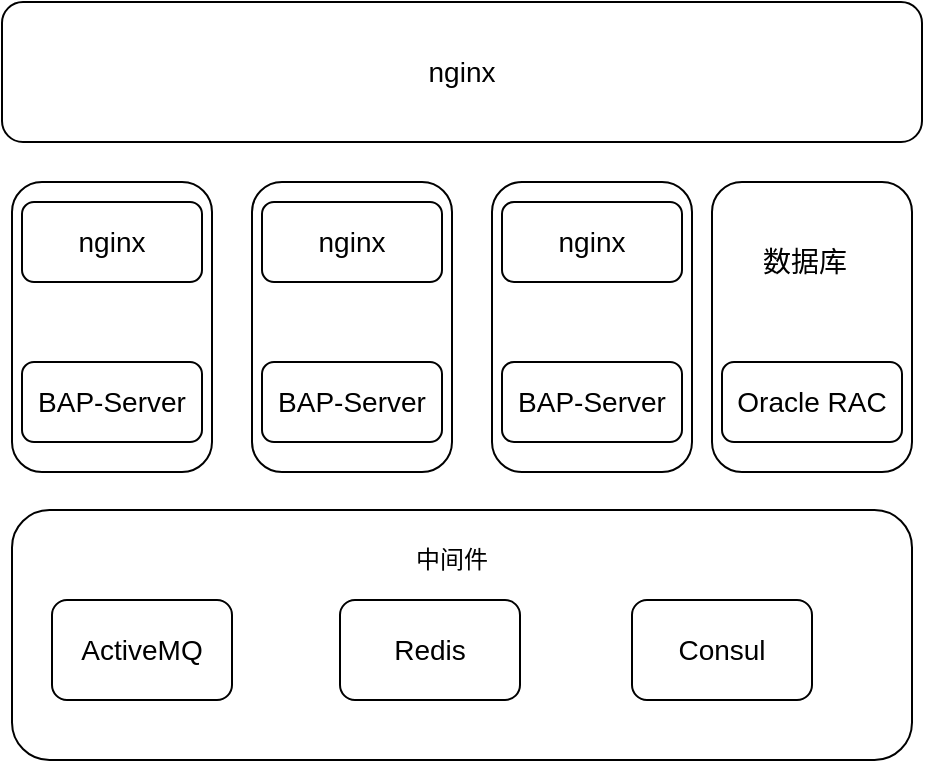 <mxfile version="14.6.13" type="device"><diagram id="lY6wv1XBuHQbEu2CPCii" name="第 1 页"><mxGraphModel dx="1024" dy="592" grid="1" gridSize="10" guides="1" tooltips="1" connect="1" arrows="1" fold="1" page="1" pageScale="1" pageWidth="827" pageHeight="1169" math="0" shadow="0"><root><mxCell id="0"/><mxCell id="1" parent="0"/><mxCell id="4dm2XEgqLWVGOIcNGbh3-12" value="" style="rounded=1;whiteSpace=wrap;html=1;fillColor=none;" vertex="1" parent="1"><mxGeometry x="195" y="190" width="100" height="145" as="geometry"/></mxCell><mxCell id="4dm2XEgqLWVGOIcNGbh3-9" value="" style="rounded=1;whiteSpace=wrap;html=1;fillColor=none;" vertex="1" parent="1"><mxGeometry x="195" y="354" width="450" height="125" as="geometry"/></mxCell><mxCell id="4dm2XEgqLWVGOIcNGbh3-1" value="&lt;font style=&quot;font-size: 14px&quot;&gt;nginx&lt;/font&gt;" style="rounded=1;whiteSpace=wrap;html=1;" vertex="1" parent="1"><mxGeometry x="200" y="200" width="90" height="40" as="geometry"/></mxCell><mxCell id="4dm2XEgqLWVGOIcNGbh3-3" value="&lt;font style=&quot;font-size: 14px&quot;&gt;nginx&lt;/font&gt;" style="rounded=1;whiteSpace=wrap;html=1;" vertex="1" parent="1"><mxGeometry x="190" y="100" width="460" height="70" as="geometry"/></mxCell><mxCell id="4dm2XEgqLWVGOIcNGbh3-4" value="&lt;font style=&quot;font-size: 14px&quot;&gt;BAP-Server&lt;/font&gt;" style="rounded=1;whiteSpace=wrap;html=1;" vertex="1" parent="1"><mxGeometry x="200" y="280" width="90" height="40" as="geometry"/></mxCell><mxCell id="4dm2XEgqLWVGOIcNGbh3-6" value="&lt;font style=&quot;font-size: 14px&quot;&gt;ActiveMQ&lt;/font&gt;" style="rounded=1;whiteSpace=wrap;html=1;" vertex="1" parent="1"><mxGeometry x="215" y="399" width="90" height="50" as="geometry"/></mxCell><mxCell id="4dm2XEgqLWVGOIcNGbh3-7" value="&lt;font style=&quot;font-size: 14px&quot;&gt;Redis&lt;/font&gt;" style="rounded=1;whiteSpace=wrap;html=1;" vertex="1" parent="1"><mxGeometry x="359" y="399" width="90" height="50" as="geometry"/></mxCell><mxCell id="4dm2XEgqLWVGOIcNGbh3-8" value="&lt;font style=&quot;font-size: 14px&quot;&gt;Consul&lt;/font&gt;" style="rounded=1;whiteSpace=wrap;html=1;" vertex="1" parent="1"><mxGeometry x="505" y="399" width="90" height="50" as="geometry"/></mxCell><mxCell id="4dm2XEgqLWVGOIcNGbh3-10" value="中间件" style="text;html=1;strokeColor=none;fillColor=none;align=center;verticalAlign=middle;whiteSpace=wrap;rounded=0;" vertex="1" parent="1"><mxGeometry x="395" y="369" width="40" height="20" as="geometry"/></mxCell><mxCell id="4dm2XEgqLWVGOIcNGbh3-17" value="&lt;font style=&quot;font-size: 14px&quot;&gt;数据库&lt;/font&gt;" style="text;html=1;strokeColor=none;fillColor=none;align=center;verticalAlign=middle;whiteSpace=wrap;rounded=0;" vertex="1" parent="1"><mxGeometry x="561.5" y="215" width="59" height="30" as="geometry"/></mxCell><mxCell id="4dm2XEgqLWVGOIcNGbh3-18" value="" style="rounded=1;whiteSpace=wrap;html=1;fillColor=none;" vertex="1" parent="1"><mxGeometry x="315" y="190" width="100" height="145" as="geometry"/></mxCell><mxCell id="4dm2XEgqLWVGOIcNGbh3-19" value="&lt;font style=&quot;font-size: 14px&quot;&gt;nginx&lt;/font&gt;" style="rounded=1;whiteSpace=wrap;html=1;" vertex="1" parent="1"><mxGeometry x="320" y="200" width="90" height="40" as="geometry"/></mxCell><mxCell id="4dm2XEgqLWVGOIcNGbh3-20" value="&lt;font style=&quot;font-size: 14px&quot;&gt;BAP-Server&lt;/font&gt;" style="rounded=1;whiteSpace=wrap;html=1;" vertex="1" parent="1"><mxGeometry x="320" y="280" width="90" height="40" as="geometry"/></mxCell><mxCell id="4dm2XEgqLWVGOIcNGbh3-21" value="" style="rounded=1;whiteSpace=wrap;html=1;fillColor=none;" vertex="1" parent="1"><mxGeometry x="435" y="190" width="100" height="145" as="geometry"/></mxCell><mxCell id="4dm2XEgqLWVGOIcNGbh3-22" value="&lt;font style=&quot;font-size: 14px&quot;&gt;nginx&lt;/font&gt;" style="rounded=1;whiteSpace=wrap;html=1;" vertex="1" parent="1"><mxGeometry x="440" y="200" width="90" height="40" as="geometry"/></mxCell><mxCell id="4dm2XEgqLWVGOIcNGbh3-23" value="&lt;font style=&quot;font-size: 14px&quot;&gt;BAP-Server&lt;/font&gt;" style="rounded=1;whiteSpace=wrap;html=1;" vertex="1" parent="1"><mxGeometry x="440" y="280" width="90" height="40" as="geometry"/></mxCell><mxCell id="4dm2XEgqLWVGOIcNGbh3-24" value="&lt;font style=&quot;font-size: 14px&quot;&gt;Oracle RAC&lt;/font&gt;" style="rounded=1;whiteSpace=wrap;html=1;" vertex="1" parent="1"><mxGeometry x="550" y="280" width="90" height="40" as="geometry"/></mxCell><mxCell id="4dm2XEgqLWVGOIcNGbh3-25" value="" style="rounded=1;whiteSpace=wrap;html=1;fillColor=none;" vertex="1" parent="1"><mxGeometry x="545" y="190" width="100" height="145" as="geometry"/></mxCell></root></mxGraphModel></diagram></mxfile>